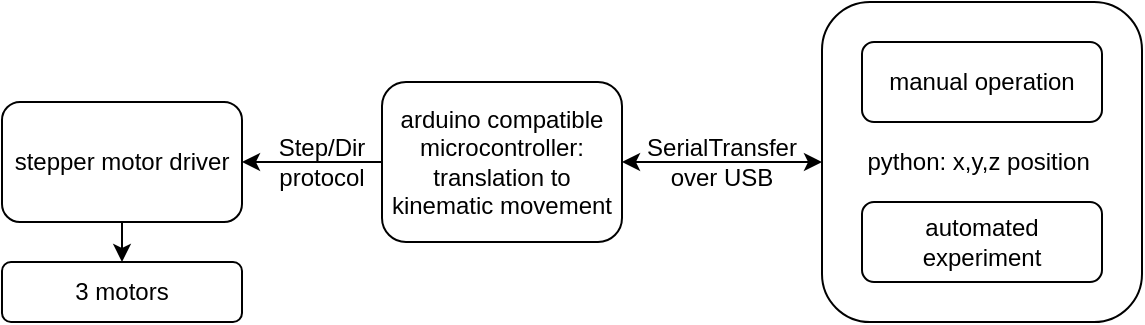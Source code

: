 <mxfile>
    <diagram id="NfQ2kNHKaTghGamrVMWr" name="Page-1">
        <mxGraphModel dx="491" dy="285" grid="1" gridSize="10" guides="1" tooltips="1" connect="1" arrows="1" fold="1" page="1" pageScale="1" pageWidth="850" pageHeight="1100" math="0" shadow="0">
            <root>
                <mxCell id="0"/>
                <mxCell id="1" parent="0"/>
                <mxCell id="6" value="python: x,y,z position&amp;nbsp;" style="rounded=1;whiteSpace=wrap;html=1;" vertex="1" parent="1">
                    <mxGeometry x="520" y="40" width="160" height="160" as="geometry"/>
                </mxCell>
                <mxCell id="2" value="manual operation" style="rounded=1;whiteSpace=wrap;html=1;" vertex="1" parent="1">
                    <mxGeometry x="540" y="60" width="120" height="40" as="geometry"/>
                </mxCell>
                <mxCell id="3" value="automated experiment" style="rounded=1;whiteSpace=wrap;html=1;" vertex="1" parent="1">
                    <mxGeometry x="540" y="140" width="120" height="40" as="geometry"/>
                </mxCell>
                <mxCell id="28" style="edgeStyle=orthogonalEdgeStyle;rounded=0;orthogonalLoop=1;jettySize=auto;html=1;exitX=0;exitY=0.5;exitDx=0;exitDy=0;entryX=1;entryY=0.5;entryDx=0;entryDy=0;" edge="1" parent="1" source="16" target="26">
                    <mxGeometry relative="1" as="geometry"/>
                </mxCell>
                <mxCell id="16" value="arduino compatible microcontroller:&lt;br&gt;translation to kinematic movement" style="rounded=1;whiteSpace=wrap;html=1;" vertex="1" parent="1">
                    <mxGeometry x="300" y="80" width="120" height="80" as="geometry"/>
                </mxCell>
                <mxCell id="24" value="" style="endArrow=classic;startArrow=classic;html=1;exitX=1;exitY=0.5;exitDx=0;exitDy=0;entryX=0;entryY=0.5;entryDx=0;entryDy=0;" edge="1" parent="1" source="16" target="6">
                    <mxGeometry width="50" height="50" relative="1" as="geometry">
                        <mxPoint x="350" y="160" as="sourcePoint"/>
                        <mxPoint x="380" y="120" as="targetPoint"/>
                    </mxGeometry>
                </mxCell>
                <mxCell id="25" value="SerialTransfer over USB" style="text;html=1;strokeColor=none;fillColor=none;align=center;verticalAlign=middle;whiteSpace=wrap;rounded=0;" vertex="1" parent="1">
                    <mxGeometry x="450" y="110" width="40" height="20" as="geometry"/>
                </mxCell>
                <mxCell id="30" style="edgeStyle=orthogonalEdgeStyle;rounded=0;orthogonalLoop=1;jettySize=auto;html=1;exitX=0.5;exitY=1;exitDx=0;exitDy=0;" edge="1" parent="1" source="26">
                    <mxGeometry relative="1" as="geometry">
                        <mxPoint x="170" y="170" as="targetPoint"/>
                    </mxGeometry>
                </mxCell>
                <mxCell id="26" value="stepper motor driver" style="rounded=1;whiteSpace=wrap;html=1;" vertex="1" parent="1">
                    <mxGeometry x="110" y="90" width="120" height="60" as="geometry"/>
                </mxCell>
                <mxCell id="29" value="Step/Dir&lt;br&gt;protocol" style="text;html=1;strokeColor=none;fillColor=none;align=center;verticalAlign=middle;whiteSpace=wrap;rounded=0;" vertex="1" parent="1">
                    <mxGeometry x="250" y="110" width="40" height="20" as="geometry"/>
                </mxCell>
                <mxCell id="31" value="3 motors" style="rounded=1;whiteSpace=wrap;html=1;" vertex="1" parent="1">
                    <mxGeometry x="110" y="170" width="120" height="30" as="geometry"/>
                </mxCell>
            </root>
        </mxGraphModel>
    </diagram>
</mxfile>